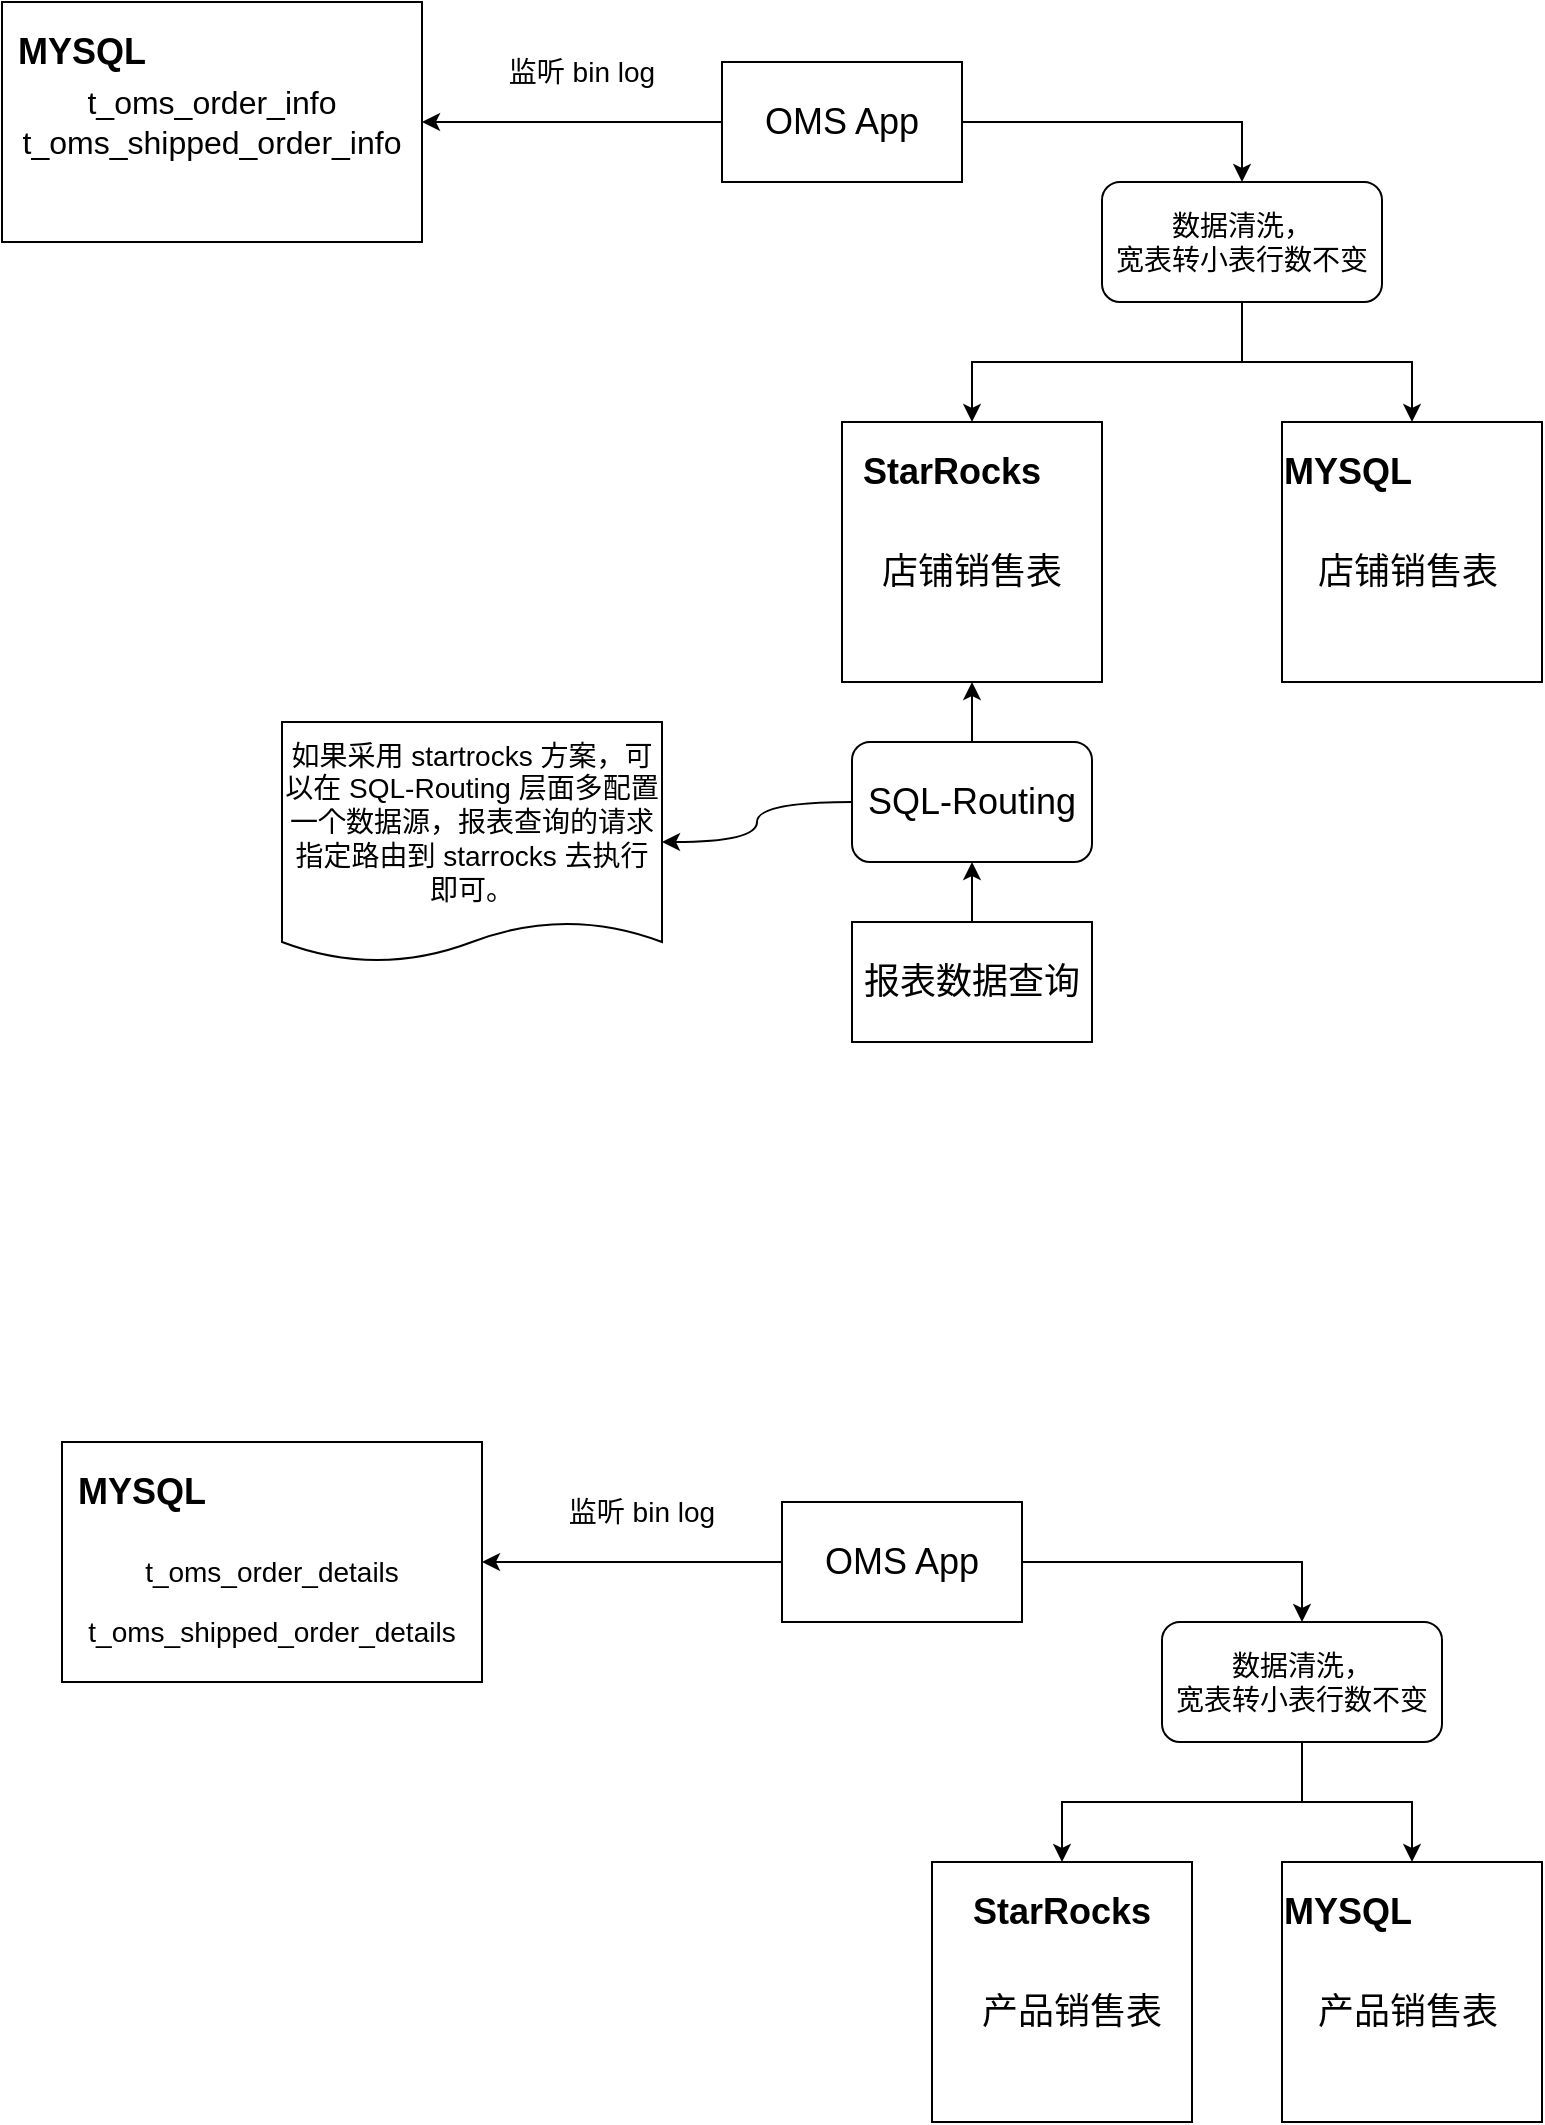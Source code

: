 <mxfile version="21.6.9" type="github">
  <diagram name="第 1 页" id="llBJAiLOP4dLcoEB8pB5">
    <mxGraphModel dx="1014" dy="525" grid="1" gridSize="10" guides="1" tooltips="1" connect="1" arrows="1" fold="1" page="1" pageScale="1" pageWidth="827" pageHeight="1169" math="0" shadow="0">
      <root>
        <mxCell id="0" />
        <mxCell id="1" parent="0" />
        <mxCell id="0aJHia8VfT2WHMthW83p-2" value="&lt;font style=&quot;font-size: 16px;&quot;&gt;t_oms_order_info&lt;br style=&quot;border-color: var(--border-color);&quot;&gt;t_oms_shipped_order_info&lt;/font&gt;" style="rounded=0;whiteSpace=wrap;html=1;" parent="1" vertex="1">
          <mxGeometry x="50" y="220" width="210" height="120" as="geometry" />
        </mxCell>
        <mxCell id="0aJHia8VfT2WHMthW83p-3" value="" style="whiteSpace=wrap;html=1;aspect=fixed;" parent="1" vertex="1">
          <mxGeometry x="690" y="430" width="130" height="130" as="geometry" />
        </mxCell>
        <mxCell id="0aJHia8VfT2WHMthW83p-6" style="edgeStyle=orthogonalEdgeStyle;rounded=0;orthogonalLoop=1;jettySize=auto;html=1;entryX=1;entryY=0.5;entryDx=0;entryDy=0;" parent="1" source="0aJHia8VfT2WHMthW83p-5" target="0aJHia8VfT2WHMthW83p-2" edge="1">
          <mxGeometry relative="1" as="geometry" />
        </mxCell>
        <mxCell id="0aJHia8VfT2WHMthW83p-16" style="edgeStyle=orthogonalEdgeStyle;rounded=0;orthogonalLoop=1;jettySize=auto;html=1;entryX=0.5;entryY=0;entryDx=0;entryDy=0;" parent="1" source="0aJHia8VfT2WHMthW83p-5" target="0aJHia8VfT2WHMthW83p-10" edge="1">
          <mxGeometry relative="1" as="geometry" />
        </mxCell>
        <mxCell id="0aJHia8VfT2WHMthW83p-5" value="&lt;font style=&quot;font-size: 18px;&quot;&gt;OMS App&lt;/font&gt;" style="rounded=0;whiteSpace=wrap;html=1;" parent="1" vertex="1">
          <mxGeometry x="410" y="250" width="120" height="60" as="geometry" />
        </mxCell>
        <mxCell id="0aJHia8VfT2WHMthW83p-7" value="&lt;b&gt;&lt;font style=&quot;font-size: 18px;&quot;&gt;MYSQL&lt;/font&gt;&lt;/b&gt;" style="text;html=1;strokeColor=none;fillColor=none;align=center;verticalAlign=middle;whiteSpace=wrap;rounded=0;" parent="1" vertex="1">
          <mxGeometry x="60" y="230" width="60" height="30" as="geometry" />
        </mxCell>
        <mxCell id="0aJHia8VfT2WHMthW83p-8" value="&lt;font style=&quot;font-size: 14px;&quot;&gt;监听 bin log&lt;/font&gt;" style="text;html=1;strokeColor=none;fillColor=none;align=center;verticalAlign=middle;whiteSpace=wrap;rounded=0;" parent="1" vertex="1">
          <mxGeometry x="300" y="240" width="80" height="30" as="geometry" />
        </mxCell>
        <mxCell id="0aJHia8VfT2WHMthW83p-33" style="edgeStyle=orthogonalEdgeStyle;rounded=0;orthogonalLoop=1;jettySize=auto;html=1;entryX=0.5;entryY=0;entryDx=0;entryDy=0;exitX=0.5;exitY=1;exitDx=0;exitDy=0;" parent="1" source="0aJHia8VfT2WHMthW83p-10" target="0aJHia8VfT2WHMthW83p-30" edge="1">
          <mxGeometry relative="1" as="geometry" />
        </mxCell>
        <mxCell id="0aJHia8VfT2WHMthW83p-34" style="edgeStyle=orthogonalEdgeStyle;rounded=0;orthogonalLoop=1;jettySize=auto;html=1;entryX=0.5;entryY=0;entryDx=0;entryDy=0;" parent="1" source="0aJHia8VfT2WHMthW83p-10" target="0aJHia8VfT2WHMthW83p-3" edge="1">
          <mxGeometry relative="1" as="geometry" />
        </mxCell>
        <mxCell id="0aJHia8VfT2WHMthW83p-10" value="&lt;font style=&quot;font-size: 14px;&quot;&gt;数据清洗，&lt;br&gt;宽表转小表行数不变&lt;br&gt;&lt;/font&gt;" style="rounded=1;whiteSpace=wrap;html=1;" parent="1" vertex="1">
          <mxGeometry x="600" y="310" width="140" height="60" as="geometry" />
        </mxCell>
        <mxCell id="0aJHia8VfT2WHMthW83p-13" value="&lt;b&gt;&lt;font style=&quot;font-size: 18px;&quot;&gt;MYSQL&lt;/font&gt;&lt;/b&gt;" style="text;html=1;strokeColor=none;fillColor=none;align=center;verticalAlign=middle;whiteSpace=wrap;rounded=0;" parent="1" vertex="1">
          <mxGeometry x="692.5" y="440" width="60" height="30" as="geometry" />
        </mxCell>
        <mxCell id="0aJHia8VfT2WHMthW83p-14" value="&lt;font style=&quot;font-size: 18px;&quot;&gt;店铺销售表&lt;/font&gt;" style="text;html=1;strokeColor=none;fillColor=none;align=center;verticalAlign=middle;whiteSpace=wrap;rounded=0;" parent="1" vertex="1">
          <mxGeometry x="697.5" y="490" width="110" height="30" as="geometry" />
        </mxCell>
        <mxCell id="0aJHia8VfT2WHMthW83p-17" value="" style="rounded=0;whiteSpace=wrap;html=1;" parent="1" vertex="1">
          <mxGeometry x="80" y="940" width="210" height="120" as="geometry" />
        </mxCell>
        <mxCell id="0aJHia8VfT2WHMthW83p-18" value="" style="whiteSpace=wrap;html=1;aspect=fixed;" parent="1" vertex="1">
          <mxGeometry x="690" y="1150" width="130" height="130" as="geometry" />
        </mxCell>
        <mxCell id="0aJHia8VfT2WHMthW83p-19" style="edgeStyle=orthogonalEdgeStyle;rounded=0;orthogonalLoop=1;jettySize=auto;html=1;entryX=1;entryY=0.5;entryDx=0;entryDy=0;" parent="1" source="0aJHia8VfT2WHMthW83p-21" target="0aJHia8VfT2WHMthW83p-17" edge="1">
          <mxGeometry relative="1" as="geometry" />
        </mxCell>
        <mxCell id="0aJHia8VfT2WHMthW83p-20" style="edgeStyle=orthogonalEdgeStyle;rounded=0;orthogonalLoop=1;jettySize=auto;html=1;entryX=0.5;entryY=0;entryDx=0;entryDy=0;" parent="1" source="0aJHia8VfT2WHMthW83p-21" target="0aJHia8VfT2WHMthW83p-25" edge="1">
          <mxGeometry relative="1" as="geometry" />
        </mxCell>
        <mxCell id="0aJHia8VfT2WHMthW83p-21" value="&lt;font style=&quot;font-size: 18px;&quot;&gt;OMS App&lt;/font&gt;" style="rounded=0;whiteSpace=wrap;html=1;" parent="1" vertex="1">
          <mxGeometry x="440" y="970" width="120" height="60" as="geometry" />
        </mxCell>
        <mxCell id="0aJHia8VfT2WHMthW83p-22" value="&lt;b&gt;&lt;font style=&quot;font-size: 18px;&quot;&gt;MYSQL&lt;/font&gt;&lt;/b&gt;" style="text;html=1;strokeColor=none;fillColor=none;align=center;verticalAlign=middle;whiteSpace=wrap;rounded=0;" parent="1" vertex="1">
          <mxGeometry x="90" y="950" width="60" height="30" as="geometry" />
        </mxCell>
        <mxCell id="0aJHia8VfT2WHMthW83p-23" value="&lt;font style=&quot;font-size: 14px;&quot;&gt;监听 bin log&lt;/font&gt;" style="text;html=1;strokeColor=none;fillColor=none;align=center;verticalAlign=middle;whiteSpace=wrap;rounded=0;" parent="1" vertex="1">
          <mxGeometry x="330" y="960" width="80" height="30" as="geometry" />
        </mxCell>
        <mxCell id="0aJHia8VfT2WHMthW83p-38" style="edgeStyle=orthogonalEdgeStyle;rounded=0;orthogonalLoop=1;jettySize=auto;html=1;entryX=0.5;entryY=0;entryDx=0;entryDy=0;" parent="1" source="0aJHia8VfT2WHMthW83p-25" target="0aJHia8VfT2WHMthW83p-35" edge="1">
          <mxGeometry relative="1" as="geometry" />
        </mxCell>
        <mxCell id="0aJHia8VfT2WHMthW83p-39" style="edgeStyle=orthogonalEdgeStyle;rounded=0;orthogonalLoop=1;jettySize=auto;html=1;" parent="1" source="0aJHia8VfT2WHMthW83p-25" target="0aJHia8VfT2WHMthW83p-18" edge="1">
          <mxGeometry relative="1" as="geometry" />
        </mxCell>
        <mxCell id="0aJHia8VfT2WHMthW83p-25" value="&lt;font style=&quot;font-size: 14px;&quot;&gt;数据清洗，&lt;br&gt;宽表转小表行数不变&lt;br&gt;&lt;/font&gt;" style="rounded=1;whiteSpace=wrap;html=1;" parent="1" vertex="1">
          <mxGeometry x="630" y="1030" width="140" height="60" as="geometry" />
        </mxCell>
        <mxCell id="0aJHia8VfT2WHMthW83p-26" value="&lt;b&gt;&lt;font style=&quot;font-size: 18px;&quot;&gt;MYSQL&lt;/font&gt;&lt;/b&gt;" style="text;html=1;strokeColor=none;fillColor=none;align=center;verticalAlign=middle;whiteSpace=wrap;rounded=0;" parent="1" vertex="1">
          <mxGeometry x="692.5" y="1160" width="60" height="30" as="geometry" />
        </mxCell>
        <mxCell id="0aJHia8VfT2WHMthW83p-27" value="&lt;font style=&quot;font-size: 18px;&quot;&gt;产品销售表&lt;/font&gt;" style="text;html=1;strokeColor=none;fillColor=none;align=center;verticalAlign=middle;whiteSpace=wrap;rounded=0;" parent="1" vertex="1">
          <mxGeometry x="697.5" y="1210" width="110" height="30" as="geometry" />
        </mxCell>
        <mxCell id="0aJHia8VfT2WHMthW83p-28" value="&lt;font style=&quot;font-size: 14px;&quot;&gt;t_oms_shipped_order_details&lt;/font&gt;" style="text;html=1;strokeColor=none;fillColor=none;align=center;verticalAlign=middle;whiteSpace=wrap;rounded=0;" parent="1" vertex="1">
          <mxGeometry x="100" y="1020" width="170" height="30" as="geometry" />
        </mxCell>
        <mxCell id="0aJHia8VfT2WHMthW83p-29" value="&lt;font style=&quot;font-size: 14px;&quot;&gt;t_oms_order_details&lt;/font&gt;" style="text;html=1;strokeColor=none;fillColor=none;align=center;verticalAlign=middle;whiteSpace=wrap;rounded=0;" parent="1" vertex="1">
          <mxGeometry x="100" y="990" width="170" height="30" as="geometry" />
        </mxCell>
        <mxCell id="0aJHia8VfT2WHMthW83p-30" value="" style="whiteSpace=wrap;html=1;aspect=fixed;" parent="1" vertex="1">
          <mxGeometry x="470" y="430" width="130" height="130" as="geometry" />
        </mxCell>
        <mxCell id="0aJHia8VfT2WHMthW83p-31" value="&lt;b&gt;&lt;font style=&quot;font-size: 18px;&quot;&gt;StarRocks&lt;/font&gt;&lt;/b&gt;" style="text;html=1;strokeColor=none;fillColor=none;align=center;verticalAlign=middle;whiteSpace=wrap;rounded=0;" parent="1" vertex="1">
          <mxGeometry x="475" y="440" width="100" height="30" as="geometry" />
        </mxCell>
        <mxCell id="0aJHia8VfT2WHMthW83p-32" value="&lt;font style=&quot;font-size: 18px;&quot;&gt;店铺销售表&lt;/font&gt;" style="text;html=1;strokeColor=none;fillColor=none;align=center;verticalAlign=middle;whiteSpace=wrap;rounded=0;" parent="1" vertex="1">
          <mxGeometry x="480" y="490" width="110" height="30" as="geometry" />
        </mxCell>
        <mxCell id="0aJHia8VfT2WHMthW83p-35" value="" style="whiteSpace=wrap;html=1;aspect=fixed;" parent="1" vertex="1">
          <mxGeometry x="515" y="1150" width="130" height="130" as="geometry" />
        </mxCell>
        <mxCell id="0aJHia8VfT2WHMthW83p-36" value="&lt;b&gt;&lt;font style=&quot;font-size: 18px;&quot;&gt;StarRocks&lt;/font&gt;&lt;/b&gt;" style="text;html=1;strokeColor=none;fillColor=none;align=center;verticalAlign=middle;whiteSpace=wrap;rounded=0;" parent="1" vertex="1">
          <mxGeometry x="530" y="1160" width="100" height="30" as="geometry" />
        </mxCell>
        <mxCell id="0aJHia8VfT2WHMthW83p-37" value="&lt;font style=&quot;font-size: 18px;&quot;&gt;产品销售表&lt;/font&gt;" style="text;html=1;strokeColor=none;fillColor=none;align=center;verticalAlign=middle;whiteSpace=wrap;rounded=0;" parent="1" vertex="1">
          <mxGeometry x="530" y="1210" width="110" height="30" as="geometry" />
        </mxCell>
        <mxCell id="jtDmkA4JkcW0T5kZdluj-4" style="edgeStyle=orthogonalEdgeStyle;rounded=0;orthogonalLoop=1;jettySize=auto;html=1;entryX=0.5;entryY=1;entryDx=0;entryDy=0;" edge="1" parent="1" source="jtDmkA4JkcW0T5kZdluj-1" target="0aJHia8VfT2WHMthW83p-30">
          <mxGeometry relative="1" as="geometry" />
        </mxCell>
        <mxCell id="jtDmkA4JkcW0T5kZdluj-6" value="" style="edgeStyle=orthogonalEdgeStyle;orthogonalLoop=1;jettySize=auto;html=1;curved=1;" edge="1" parent="1" source="jtDmkA4JkcW0T5kZdluj-1" target="jtDmkA4JkcW0T5kZdluj-5">
          <mxGeometry relative="1" as="geometry" />
        </mxCell>
        <mxCell id="jtDmkA4JkcW0T5kZdluj-1" value="&lt;font style=&quot;font-size: 18px;&quot;&gt;SQL-Routing&lt;/font&gt;" style="rounded=1;whiteSpace=wrap;html=1;" vertex="1" parent="1">
          <mxGeometry x="475" y="590" width="120" height="60" as="geometry" />
        </mxCell>
        <mxCell id="jtDmkA4JkcW0T5kZdluj-3" style="edgeStyle=orthogonalEdgeStyle;rounded=0;orthogonalLoop=1;jettySize=auto;html=1;entryX=0.5;entryY=1;entryDx=0;entryDy=0;" edge="1" parent="1" source="jtDmkA4JkcW0T5kZdluj-2" target="jtDmkA4JkcW0T5kZdluj-1">
          <mxGeometry relative="1" as="geometry" />
        </mxCell>
        <mxCell id="jtDmkA4JkcW0T5kZdluj-2" value="&lt;font style=&quot;font-size: 18px;&quot;&gt;报表数据查询&lt;/font&gt;" style="rounded=0;whiteSpace=wrap;html=1;" vertex="1" parent="1">
          <mxGeometry x="475" y="680" width="120" height="60" as="geometry" />
        </mxCell>
        <mxCell id="jtDmkA4JkcW0T5kZdluj-5" value="&lt;font style=&quot;font-size: 14px;&quot;&gt;如果采用 startrocks 方案，可以在 SQL-Routing 层面多配置一个数据源，报表查询的请求指定路由到 starrocks 去执行即可。&lt;/font&gt;" style="shape=document;whiteSpace=wrap;html=1;boundedLbl=1;rounded=1;size=0.167;" vertex="1" parent="1">
          <mxGeometry x="190" y="580" width="190" height="120" as="geometry" />
        </mxCell>
      </root>
    </mxGraphModel>
  </diagram>
</mxfile>
